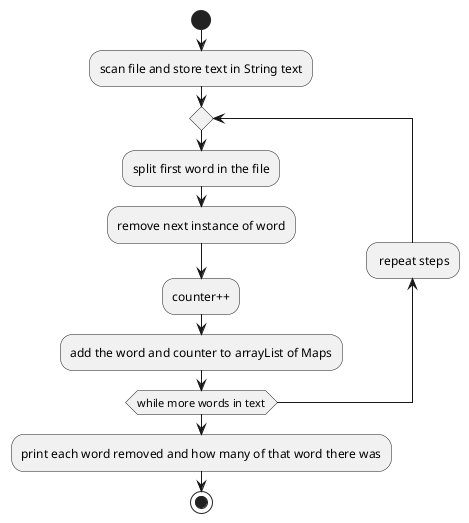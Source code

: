 @startuml
'https://plantuml.com/activity-diagram-beta

start

:scan file and store text in String text;
repeat
:split first word in the file;
:remove next instance of word;
:counter++;
:add the word and counter to arrayList of Maps;
backward: repeat steps;
repeat while (while more words in text)
:print each word removed and how many of that word there was;

stop

@enduml
